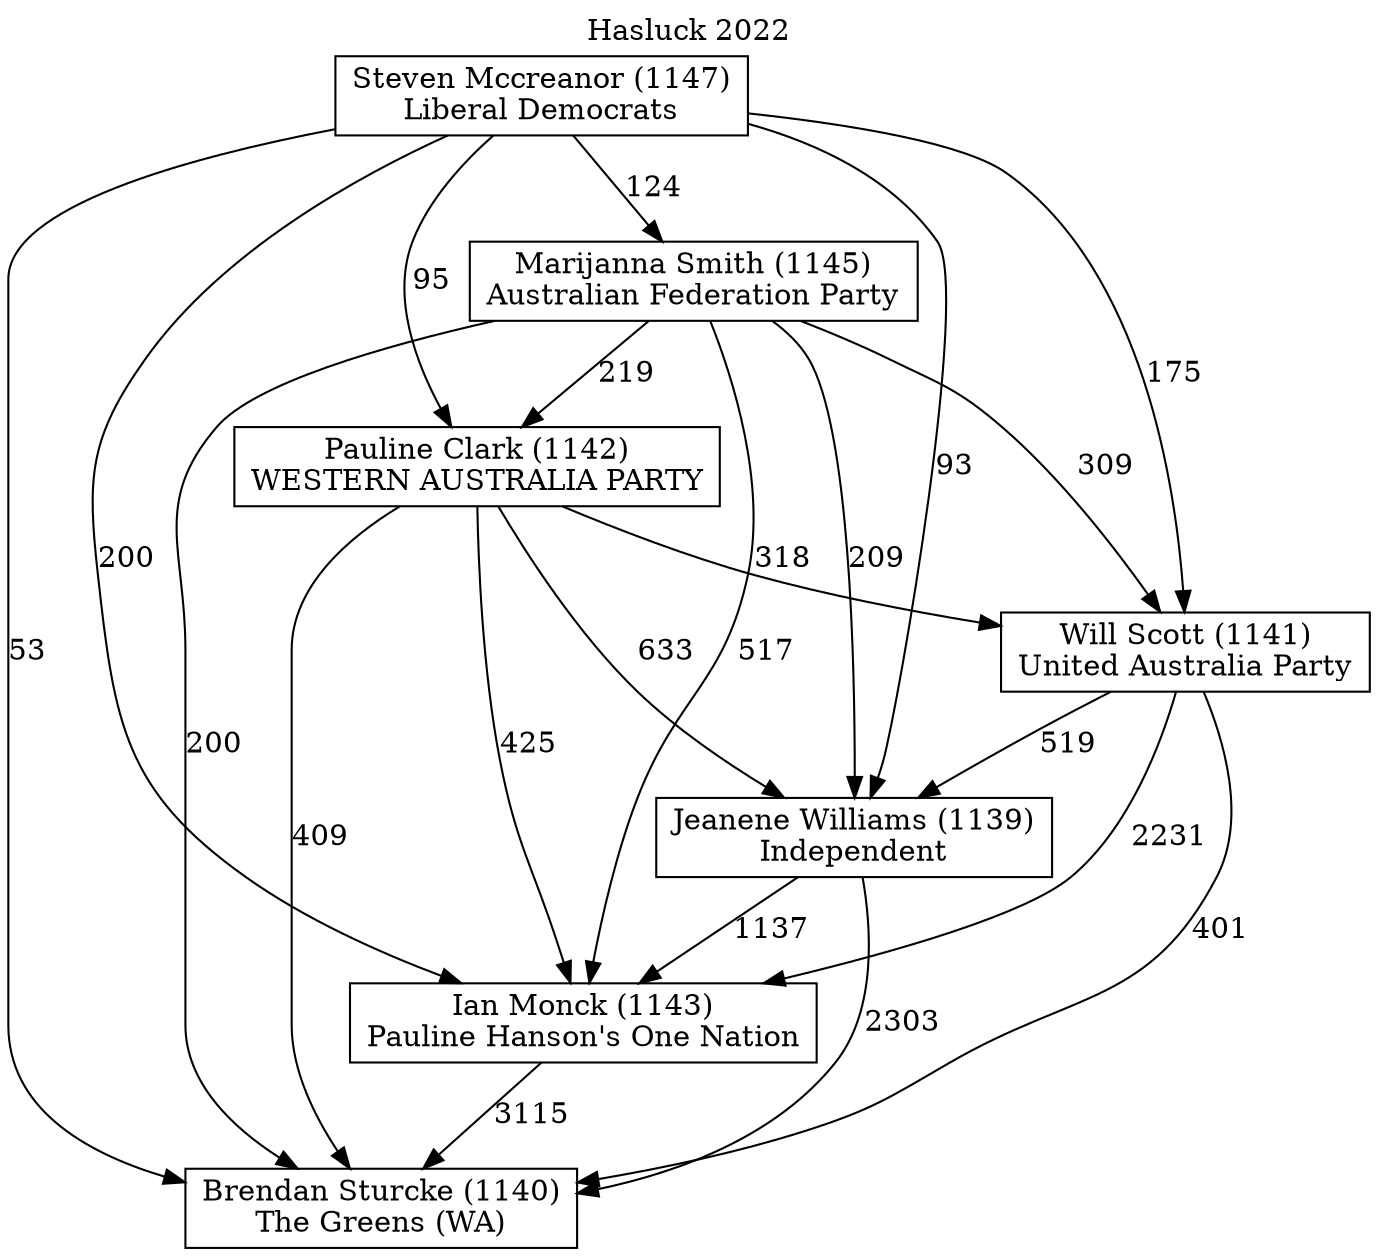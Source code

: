 // House preference flow
digraph "Brendan Sturcke (1140)_Hasluck_2022" {
	graph [label="Hasluck 2022" labelloc=t mclimit=10]
	node [shape=box]
	"Steven Mccreanor (1147)" [label="Steven Mccreanor (1147)
Liberal Democrats"]
	"Will Scott (1141)" [label="Will Scott (1141)
United Australia Party"]
	"Pauline Clark (1142)" [label="Pauline Clark (1142)
WESTERN AUSTRALIA PARTY"]
	"Marijanna Smith (1145)" [label="Marijanna Smith (1145)
Australian Federation Party"]
	"Brendan Sturcke (1140)" [label="Brendan Sturcke (1140)
The Greens (WA)"]
	"Ian Monck (1143)" [label="Ian Monck (1143)
Pauline Hanson's One Nation"]
	"Jeanene Williams (1139)" [label="Jeanene Williams (1139)
Independent"]
	"Marijanna Smith (1145)" -> "Ian Monck (1143)" [label=517]
	"Pauline Clark (1142)" -> "Jeanene Williams (1139)" [label=633]
	"Pauline Clark (1142)" -> "Ian Monck (1143)" [label=425]
	"Jeanene Williams (1139)" -> "Brendan Sturcke (1140)" [label=2303]
	"Will Scott (1141)" -> "Jeanene Williams (1139)" [label=519]
	"Marijanna Smith (1145)" -> "Will Scott (1141)" [label=309]
	"Steven Mccreanor (1147)" -> "Pauline Clark (1142)" [label=95]
	"Steven Mccreanor (1147)" -> "Brendan Sturcke (1140)" [label=53]
	"Steven Mccreanor (1147)" -> "Marijanna Smith (1145)" [label=124]
	"Marijanna Smith (1145)" -> "Brendan Sturcke (1140)" [label=200]
	"Steven Mccreanor (1147)" -> "Jeanene Williams (1139)" [label=93]
	"Marijanna Smith (1145)" -> "Jeanene Williams (1139)" [label=209]
	"Will Scott (1141)" -> "Brendan Sturcke (1140)" [label=401]
	"Steven Mccreanor (1147)" -> "Ian Monck (1143)" [label=200]
	"Marijanna Smith (1145)" -> "Pauline Clark (1142)" [label=219]
	"Will Scott (1141)" -> "Ian Monck (1143)" [label=2231]
	"Jeanene Williams (1139)" -> "Ian Monck (1143)" [label=1137]
	"Ian Monck (1143)" -> "Brendan Sturcke (1140)" [label=3115]
	"Pauline Clark (1142)" -> "Will Scott (1141)" [label=318]
	"Pauline Clark (1142)" -> "Brendan Sturcke (1140)" [label=409]
	"Steven Mccreanor (1147)" -> "Will Scott (1141)" [label=175]
}
